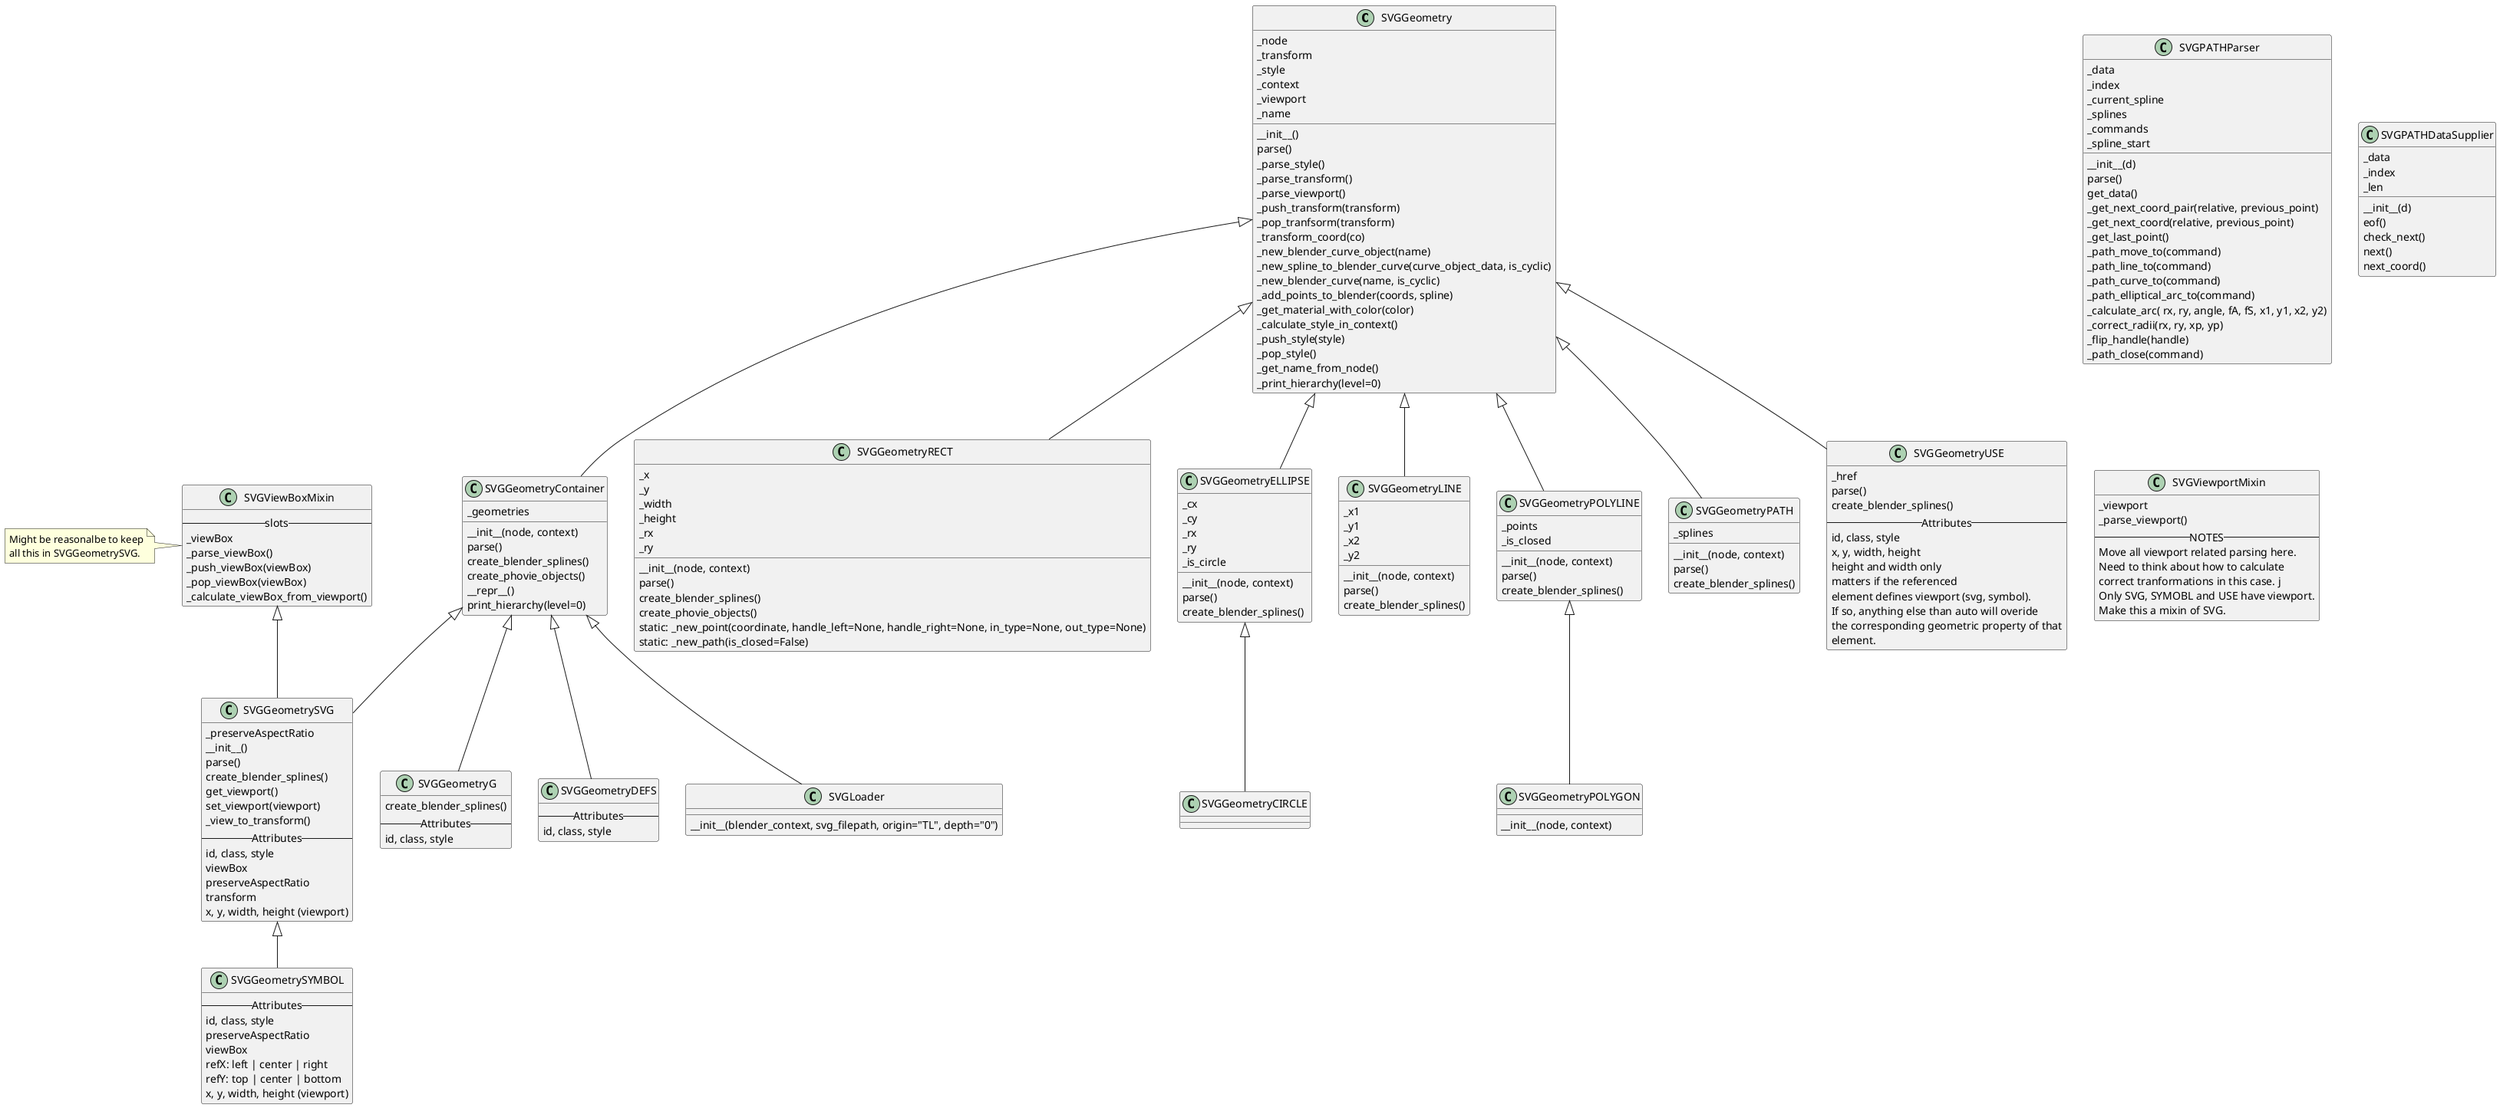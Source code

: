 @startuml
/' skinparam classBackgroundColor Wheat|CornflowerBlue '/
class SVGGeometry {
	_node
	_transform
	_style
	_context
	_viewport
	_name
	__init__()
	parse()
	_parse_style()
	_parse_transform()
	_parse_viewport()
	_push_transform(transform)
	_pop_tranfsorm(transform)
	_transform_coord(co)
	_new_blender_curve_object(name)
	_new_spline_to_blender_curve(curve_object_data, is_cyclic)
	_new_blender_curve(name, is_cyclic)
	_add_points_to_blender(coords, spline)
	_get_material_with_color(color)
	_calculate_style_in_context()
	_push_style(style)
	_pop_style()
	_get_name_from_node()
	_print_hierarchy(level=0)

}
/' note left: Hej '/
class SVGGeometryContainer extends SVGGeometry{
	_geometries
	__init__(node, context)
	parse()
	create_blender_splines()
	create_phovie_objects()
	__repr__()
	print_hierarchy(level=0)
}

class SVGGeometrySVG extends SVGGeometryContainer
{
_preserveAspectRatio
__init__()
parse()
create_blender_splines() 
get_viewport()
set_viewport(viewport) 
_view_to_transform() 
--Attributes--
id, class, style
viewBox
preserveAspectRatio
transform
x, y, width, height (viewport)
}
SVGViewBoxMixin <|-- SVGGeometrySVG

class SVGViewBoxMixin 
{
--slots--
_viewBox 
_parse_viewBox()
_push_viewBox(viewBox)
_pop_viewBox(viewBox)
_calculate_viewBox_from_viewport() 
}
note left: Might be reasonalbe to keep\nall this in SVGGeometrySVG.

class SVGGeometryG extends SVGGeometryContainer
{
create_blender_splines()
--Attributes--
id, class, style
}

class SVGGeometryRECT extends SVGGeometry
{
_x 
_y
_width
_height
_rx
_ry
__init__(node, context) 
parse() 
create_blender_splines()
create_phovie_objects()
static: _new_point(coordinate, handle_left=None, handle_right=None, in_type=None, out_type=None)
static: _new_path(is_closed=False)
}

class SVGGeometryELLIPSE extends SVGGeometry
{
_cx
_cy
_rx
_ry
_is_circle
__init__(node, context) 
parse()
create_blender_splines()
}

class SVGGeometryCIRCLE extends SVGGeometryELLIPSE

class SVGGeometryLINE extends SVGGeometry
{
_x1
_y1
_x2
_y2 
__init__(node, context) 
parse()
create_blender_splines()
}

class SVGGeometryPOLYLINE
{
_points
_is_closed
__init__(node, context)
parse()
create_blender_splines()
}
SVGGeometry <|-- SVGGeometryPOLYLINE

class SVGGeometryPOLYGON
{
__init__(node, context) 
}
SVGGeometryPOLYLINE <|-- SVGGeometryPOLYGON

class SVGGeometryPATH
{
_splines
__init__(node, context)
parse()
create_blender_splines() 
}
SVGGeometry <|-- SVGGeometryPATH

class SVGPATHParser
{
_data
_index
_current_spline
_splines
_commands
_spline_start
__init__(d)
parse()
get_data()
_get_next_coord_pair(relative, previous_point)
_get_next_coord(relative, previous_point)
_get_last_point()
_path_move_to(command)
_path_line_to(command)
_path_curve_to(command)
_path_elliptical_arc_to(command)
_calculate_arc( rx, ry, angle, fA, fS, x1, y1, x2, y2) 
_correct_radii(rx, ry, xp, yp)
_flip_handle(handle)
_path_close(command)
}

class SVGPATHDataSupplier
{
_data
_index
_len
__init__(d)
eof()
check_next()
next()
next_coord()
}

class SVGGeometrySYMBOL extends SVGGeometrySVG
{
--Attributes--
id, class, style
preserveAspectRatio
viewBox
refX: left | center | right
refY: top | center | bottom
x, y, width, height (viewport)
}

class SVGGeometryDEFS extends SVGGeometryContainer
{
--Attributes--
id, class, style
}

class SVGViewportMixin
{
_viewport
_parse_viewport()
--NOTES--
Move all viewport related parsing here. 
Need to think about how to calculate 
correct tranformations in this case. j
Only SVG, SYMOBL and USE have viewport. 
Make this a mixin of SVG.
}

class SVGGeometryUSE extends SVGGeometry
{
_href
parse()
create_blender_splines()
--Attributes--
id, class, style
x, y, width, height 
height and width only
matters if the referenced 
element defines viewport (svg, symbol).
If so, anything else than auto will overide
the corresponding geometric property of that
element.
}

class SVGLoader extends SVGGeometryContainer
{
__init__(blender_context, svg_filepath, origin="TL", depth="0")
}

@enduml
